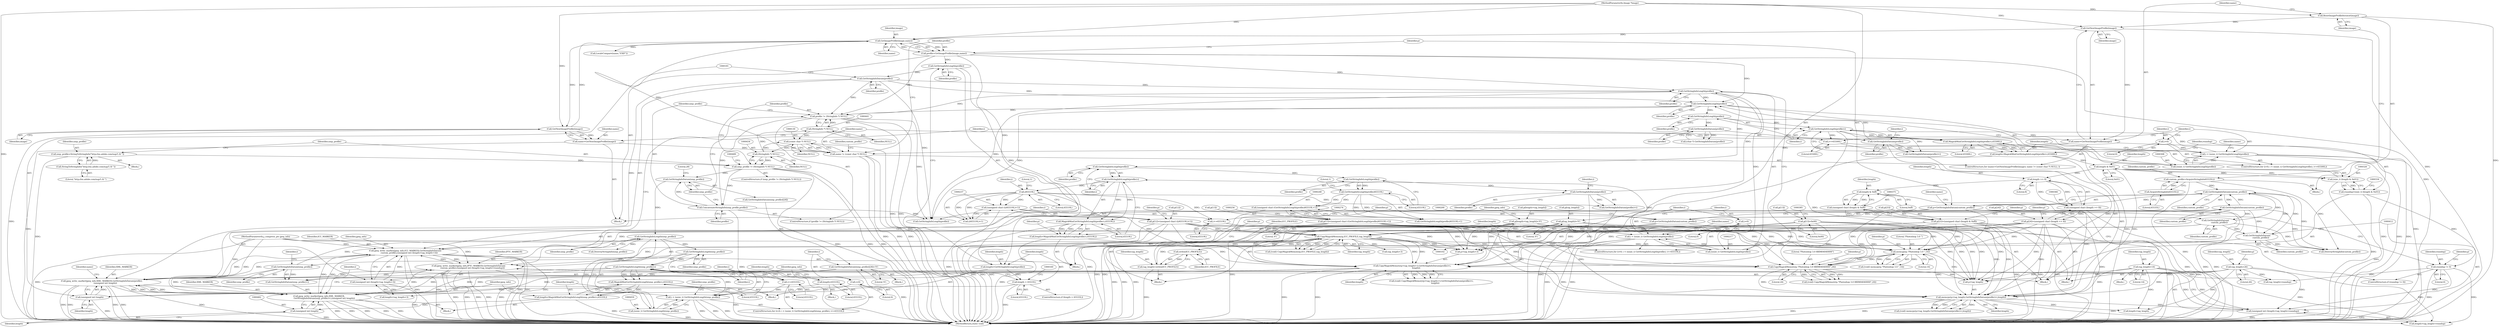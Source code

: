 digraph "0_ImageMagick_9e187b73a8a1290bb0e1a1c878f8be1917aa8742@API" {
"1000268" [label="(Call,jpeg_write_marker(jpeg_info,ICC_MARKER,GetStringInfoDatum(\n            custom_profile),(unsigned int) (length+tag_length+3)))"];
"1000406" [label="(Call,jpeg_write_marker(jpeg_info,IPTC_MARKER,GetStringInfoDatum(\n            custom_profile),(unsigned int) (length+tag_length+roundup)))"];
"1000268" [label="(Call,jpeg_write_marker(jpeg_info,ICC_MARKER,GetStringInfoDatum(\n            custom_profile),(unsigned int) (length+tag_length+3)))"];
"1000175" [label="(Call,jpeg_write_marker(jpeg_info,XML_MARKER,GetStringInfoDatum(profile),\n           (unsigned int) length))"];
"1000474" [label="(Call,jpeg_write_marker(jpeg_info,XML_MARKER,\n                GetStringInfoDatum(xmp_profile)+i,(unsigned int) length))"];
"1000103" [label="(MethodParameterIn,j_compress_ptr jpeg_info)"];
"1000478" [label="(Call,GetStringInfoDatum(xmp_profile))"];
"1000470" [label="(Call,GetStringInfoLength(xmp_profile))"];
"1000460" [label="(Call,GetStringInfoLength(xmp_profile))"];
"1000448" [label="(Call,GetStringInfoDatum(xmp_profile))"];
"1000431" [label="(Call,xmp_profile != (StringInfo *) NULL)"];
"1000426" [label="(Call,xmp_profile=StringToStringInfo(\"http://ns.adobe.com/xap/1.0/ \"))"];
"1000428" [label="(Call,StringToStringInfo(\"http://ns.adobe.com/xap/1.0/ \"))"];
"1000433" [label="(Call,(StringInfo *) NULL)"];
"1000129" [label="(Call,(const char *) NULL)"];
"1000440" [label="(Call,(StringInfo *) NULL)"];
"1000443" [label="(Call,ConcatenateStringInfo(xmp_profile,profile))"];
"1000438" [label="(Call,profile != (StringInfo *) NULL)"];
"1000309" [label="(Call,GetStringInfoLength(profile))"];
"1000218" [label="(Call,GetStringInfoLength(profile))"];
"1000178" [label="(Call,GetStringInfoDatum(profile))"];
"1000152" [label="(Call,GetStringInfoLength(profile))"];
"1000134" [label="(Call,profile=GetImageProfile(image,name))"];
"1000136" [label="(Call,GetImageProfile(image,name))"];
"1000125" [label="(Call,GetNextImageProfile(image))"];
"1000120" [label="(Call,ResetImageProfileIterator(image))"];
"1000104" [label="(MethodParameterIn,Image *image)"];
"1000501" [label="(Call,GetNextImageProfile(image))"];
"1000127" [label="(Call,name != (const char *) NULL)"];
"1000499" [label="(Call,name=GetNextImageProfile(image))"];
"1000123" [label="(Call,name=GetNextImageProfile(image))"];
"1000264" [label="(Call,GetStringInfoDatum(profile))"];
"1000251" [label="(Call,GetStringInfoLength(profile))"];
"1000228" [label="(Call,GetStringInfoLength(profile))"];
"1000391" [label="(Call,GetStringInfoDatum(profile))"];
"1000335" [label="(Call,GetStringInfoDatum(profile))"];
"1000319" [label="(Call,GetStringInfoLength(profile))"];
"1000446" [label="(Call,GetStringInfoDatum(xmp_profile)[28]='\0')"];
"1000469" [label="(Call,GetStringInfoLength(xmp_profile)-i)"];
"1000456" [label="(Call,i < (ssize_t) GetStringInfoLength(xmp_profile))"];
"1000462" [label="(Call,i+=65533L)"];
"1000453" [label="(Call,i=0)"];
"1000458" [label="(Call,(ssize_t) GetStringInfoLength(xmp_profile))"];
"1000481" [label="(Call,(unsigned int) length)"];
"1000466" [label="(Call,length=MagickMin(GetStringInfoLength(xmp_profile)-i,65533L))"];
"1000468" [label="(Call,MagickMin(GetStringInfoLength(xmp_profile)-i,65533L))"];
"1000180" [label="(Call,(unsigned int) length)"];
"1000172" [label="(Call,length=65533L)"];
"1000155" [label="(Call,length > 65533L)"];
"1000150" [label="(Call,length=GetStringInfoLength(profile))"];
"1000271" [label="(Call,GetStringInfoDatum(\n            custom_profile))"];
"1000197" [label="(Call,GetStringInfoDatum(custom_profile))"];
"1000141" [label="(Call,GetStringInfoDatum(custom_profile))"];
"1000116" [label="(Call,custom_profile=AcquireStringInfo(65535L))"];
"1000118" [label="(Call,AcquireStringInfo(65535L))"];
"1000409" [label="(Call,GetStringInfoDatum(\n            custom_profile))"];
"1000273" [label="(Call,(unsigned int) (length+tag_length+3))"];
"1000257" [label="(Call,CopyMagickMemory(p+tag_length+3,GetStringInfoDatum(profile)+i,\n            length))"];
"1000232" [label="(Call,p[12]=(unsigned char) ((i/65519L)+1))"];
"1000236" [label="(Call,(unsigned char) ((i/65519L)+1))"];
"1000239" [label="(Call,i/65519L)"];
"1000227" [label="(Call,GetStringInfoLength(profile)-i)"];
"1000214" [label="(Call,i < (ssize_t) GetStringInfoLength(profile))"];
"1000220" [label="(Call,i+=65519L)"];
"1000211" [label="(Call,i=0)"];
"1000216" [label="(Call,(ssize_t) GetStringInfoLength(profile))"];
"1000205" [label="(Call,p[tag_length]='\0')"];
"1000399" [label="(Call,p[length+tag_length]='\0')"];
"1000361" [label="(Call,p[24]=(unsigned char) (length >> 8))"];
"1000365" [label="(Call,(unsigned char) (length >> 8))"];
"1000367" [label="(Call,length >> 8)"];
"1000327" [label="(Call,length & 0x01)"];
"1000315" [label="(Call,length=MagickMin(GetStringInfoLength(profile)-i,65500L))"];
"1000317" [label="(Call,MagickMin(GetStringInfoLength(profile)-i,65500L))"];
"1000318" [label="(Call,GetStringInfoLength(profile)-i)"];
"1000305" [label="(Call,i < (ssize_t) GetStringInfoLength(profile))"];
"1000311" [label="(Call,i+=65500L)"];
"1000302" [label="(Call,i=0)"];
"1000307" [label="(Call,(ssize_t) GetStringInfoLength(profile))"];
"1000243" [label="(Call,p[13]=(unsigned char) (GetStringInfoLength(profile)/65519L+1))"];
"1000247" [label="(Call,(unsigned char) (GetStringInfoLength(profile)/65519L+1))"];
"1000250" [label="(Call,GetStringInfoLength(profile)/65519L)"];
"1000370" [label="(Call,p[25]=(unsigned char) (length & 0xff))"];
"1000374" [label="(Call,(unsigned char) (length & 0xff))"];
"1000376" [label="(Call,length & 0xff)"];
"1000201" [label="(Call,CopyMagickMemory(p,ICC_PROFILE,tag_length))"];
"1000379" [label="(Call,p[13]=0x00)"];
"1000195" [label="(Call,p=GetStringInfoDatum(custom_profile))"];
"1000193" [label="(Call,strlen(ICC_PROFILE))"];
"1000191" [label="(Call,tag_length=strlen(ICC_PROFILE))"];
"1000224" [label="(Call,length=MagickMin(GetStringInfoLength(profile)-i,65519L))"];
"1000226" [label="(Call,MagickMin(GetStringInfoLength(profile)-i,65519L))"];
"1000411" [label="(Call,(unsigned int) (length+tag_length+roundup))"];
"1000386" [label="(Call,memcpy(p+tag_length,GetStringInfoDatum(profile)+i,length))"];
"1000343" [label="(Call,memcpy(p,\"Photoshop 3.0 \",14))"];
"1000139" [label="(Call,p=GetStringInfoDatum(custom_profile))"];
"1000354" [label="(Call,CopyMagickMemory(p,\"Photoshop 3.0 8BIM\04\04\0\0\0\0\",24))"];
"1000347" [label="(Call,tag_length=14)"];
"1000358" [label="(Call,tag_length=26)"];
"1000396" [label="(Call,roundup != 0)"];
"1000323" [label="(Call,roundup=(size_t) (length & 0x01))"];
"1000325" [label="(Call,(size_t) (length & 0x01))"];
"1000251" [label="(Call,GetStringInfoLength(profile))"];
"1000363" [label="(Identifier,p)"];
"1000105" [label="(Block,)"];
"1000230" [label="(Identifier,i)"];
"1000374" [label="(Call,(unsigned char) (length & 0xff))"];
"1000391" [label="(Call,GetStringInfoDatum(profile))"];
"1000354" [label="(Call,CopyMagickMemory(p,\"Photoshop 3.0 8BIM\04\04\0\0\0\0\",24))"];
"1000386" [label="(Call,memcpy(p+tag_length,GetStringInfoDatum(profile)+i,length))"];
"1000131" [label="(Identifier,NULL)"];
"1000124" [label="(Identifier,name)"];
"1000439" [label="(Identifier,profile)"];
"1000502" [label="(Identifier,image)"];
"1000370" [label="(Call,p[25]=(unsigned char) (length & 0xff))"];
"1000470" [label="(Call,GetStringInfoLength(xmp_profile))"];
"1000371" [label="(Call,p[25])"];
"1000359" [label="(Identifier,tag_length)"];
"1000127" [label="(Call,name != (const char *) NULL)"];
"1000232" [label="(Call,p[12]=(unsigned char) ((i/65519L)+1))"];
"1000478" [label="(Call,GetStringInfoDatum(xmp_profile))"];
"1000222" [label="(Literal,65519L)"];
"1000141" [label="(Call,GetStringInfoDatum(custom_profile))"];
"1000267" [label="(Identifier,length)"];
"1000191" [label="(Call,tag_length=strlen(ICC_PROFILE))"];
"1000377" [label="(Identifier,length)"];
"1000206" [label="(Call,p[tag_length])"];
"1000186" [label="(Identifier,name)"];
"1000437" [label="(ControlStructure,if (profile != (StringInfo *) NULL))"];
"1000393" [label="(Identifier,i)"];
"1000303" [label="(Identifier,i)"];
"1000428" [label="(Call,StringToStringInfo(\"http://ns.adobe.com/xap/1.0/ \"))"];
"1000396" [label="(Call,roundup != 0)"];
"1000466" [label="(Call,length=MagickMin(GetStringInfoLength(xmp_profile)-i,65533L))"];
"1000258" [label="(Call,p+tag_length+3)"];
"1000125" [label="(Call,GetNextImageProfile(image))"];
"1000252" [label="(Identifier,profile)"];
"1000315" [label="(Call,length=MagickMin(GetStringInfoLength(profile)-i,65500L))"];
"1000199" [label="(Call,(void) CopyMagickMemory(p,ICC_PROFILE,tag_length))"];
"1000214" [label="(Call,i < (ssize_t) GetStringInfoLength(profile))"];
"1000202" [label="(Identifier,p)"];
"1000483" [label="(Identifier,length)"];
"1000176" [label="(Identifier,jpeg_info)"];
"1000486" [label="(Call,DestroyStringInfo(xmp_profile))"];
"1000500" [label="(Identifier,name)"];
"1000150" [label="(Call,length=GetStringInfoLength(profile))"];
"1000309" [label="(Call,GetStringInfoLength(profile))"];
"1000172" [label="(Call,length=65533L)"];
"1000151" [label="(Identifier,length)"];
"1000135" [label="(Identifier,profile)"];
"1000229" [label="(Identifier,profile)"];
"1000209" [label="(Literal,'\0')"];
"1000380" [label="(Call,p[13])"];
"1000451" [label="(Literal,'\0')"];
"1000464" [label="(Literal,65533L)"];
"1000122" [label="(ControlStructure,for (name=GetNextImageProfile(image); name != (const char *) NULL; ))"];
"1000357" [label="(Literal,24)"];
"1000384" [label="(Call,(void) memcpy(p+tag_length,GetStringInfoDatum(profile)+i,length))"];
"1000145" [label="(Call,LocaleCompare(name,\"EXIF\"))"];
"1000348" [label="(Identifier,tag_length)"];
"1000390" [label="(Call,GetStringInfoDatum(profile)+i)"];
"1000395" [label="(ControlStructure,if (roundup != 0))"];
"1000266" [label="(Identifier,i)"];
"1000399" [label="(Call,p[length+tag_length]='\0')"];
"1000241" [label="(Literal,65519L)"];
"1000215" [label="(Identifier,i)"];
"1000306" [label="(Identifier,i)"];
"1000349" [label="(Literal,14)"];
"1000196" [label="(Identifier,p)"];
"1000323" [label="(Call,roundup=(size_t) (length & 0x01))"];
"1000192" [label="(Identifier,tag_length)"];
"1000234" [label="(Identifier,p)"];
"1000312" [label="(Identifier,i)"];
"1000356" [label="(Literal,\"Photoshop 3.0 8BIM\04\04\0\0\0\0\")"];
"1000236" [label="(Call,(unsigned char) ((i/65519L)+1))"];
"1000103" [label="(MethodParameterIn,j_compress_ptr jpeg_info)"];
"1000177" [label="(Identifier,XML_MARKER)"];
"1000445" [label="(Identifier,profile)"];
"1000460" [label="(Call,GetStringInfoLength(xmp_profile))"];
"1000316" [label="(Identifier,length)"];
"1000421" [label="(Identifier,name)"];
"1000263" [label="(Call,GetStringInfoDatum(profile)+i)"];
"1000195" [label="(Call,p=GetStringInfoDatum(custom_profile))"];
"1000305" [label="(Call,i < (ssize_t) GetStringInfoLength(profile))"];
"1000137" [label="(Identifier,image)"];
"1000198" [label="(Identifier,custom_profile)"];
"1000194" [label="(Identifier,ICC_PROFILE)"];
"1000231" [label="(Literal,65519L)"];
"1000239" [label="(Call,i/65519L)"];
"1000362" [label="(Call,p[24])"];
"1000448" [label="(Call,GetStringInfoDatum(xmp_profile))"];
"1000473" [label="(Literal,65533L)"];
"1000270" [label="(Identifier,ICC_MARKER)"];
"1000155" [label="(Call,length > 65533L)"];
"1000285" [label="(Identifier,name)"];
"1000408" [label="(Identifier,IPTC_MARKER)"];
"1000126" [label="(Identifier,image)"];
"1000454" [label="(Identifier,i)"];
"1000335" [label="(Call,GetStringInfoDatum(profile))"];
"1000476" [label="(Identifier,XML_MARKER)"];
"1000197" [label="(Call,GetStringInfoDatum(custom_profile))"];
"1000324" [label="(Identifier,roundup)"];
"1000213" [label="(Literal,0)"];
"1000409" [label="(Call,GetStringInfoDatum(\n            custom_profile))"];
"1000457" [label="(Identifier,i)"];
"1000438" [label="(Call,profile != (StringInfo *) NULL)"];
"1000411" [label="(Call,(unsigned int) (length+tag_length+roundup))"];
"1000443" [label="(Call,ConcatenateStringInfo(xmp_profile,profile))"];
"1000392" [label="(Identifier,profile)"];
"1000465" [label="(Block,)"];
"1000469" [label="(Call,GetStringInfoLength(xmp_profile)-i)"];
"1000485" [label="(Identifier,xmp_profile)"];
"1000394" [label="(Identifier,length)"];
"1000344" [label="(Identifier,p)"];
"1000424" [label="(Block,)"];
"1000265" [label="(Identifier,profile)"];
"1000311" [label="(Call,i+=65500L)"];
"1000435" [label="(Identifier,NULL)"];
"1000255" [label="(Call,(void) CopyMagickMemory(p+tag_length+3,GetStringInfoDatum(profile)+i,\n            length))"];
"1000204" [label="(Identifier,tag_length)"];
"1000480" [label="(Identifier,i)"];
"1000372" [label="(Identifier,p)"];
"1000119" [label="(Literal,65535L)"];
"1000336" [label="(Identifier,profile)"];
"1000219" [label="(Identifier,profile)"];
"1000325" [label="(Call,(size_t) (length & 0x01))"];
"1000501" [label="(Call,GetNextImageProfile(image))"];
"1000275" [label="(Call,length+tag_length+3)"];
"1000329" [label="(Literal,0x01)"];
"1000260" [label="(Call,tag_length+3)"];
"1000436" [label="(Block,)"];
"1000397" [label="(Identifier,roundup)"];
"1000226" [label="(Call,MagickMin(GetStringInfoLength(profile)-i,65519L))"];
"1000154" [label="(ControlStructure,if (length > 65533L))"];
"1000307" [label="(Call,(ssize_t) GetStringInfoLength(profile))"];
"1000477" [label="(Call,GetStringInfoDatum(xmp_profile)+i)"];
"1000152" [label="(Call,GetStringInfoLength(profile))"];
"1000499" [label="(Call,name=GetNextImageProfile(image))"];
"1000455" [label="(Literal,0)"];
"1000269" [label="(Identifier,jpeg_info)"];
"1000367" [label="(Call,length >> 8)"];
"1000240" [label="(Identifier,i)"];
"1000212" [label="(Identifier,i)"];
"1000153" [label="(Identifier,profile)"];
"1000304" [label="(Literal,0)"];
"1000475" [label="(Identifier,jpeg_info)"];
"1000467" [label="(Identifier,length)"];
"1000369" [label="(Literal,8)"];
"1000433" [label="(Call,(StringInfo *) NULL)"];
"1000302" [label="(Call,i=0)"];
"1000121" [label="(Identifier,image)"];
"1000146" [label="(Identifier,name)"];
"1000505" [label="(Call,DestroyStringInfo(custom_profile))"];
"1000368" [label="(Identifier,length)"];
"1000352" [label="(Call,(void) CopyMagickMemory(p,\"Photoshop 3.0 8BIM\04\04\0\0\0\0\",24))"];
"1000410" [label="(Identifier,custom_profile)"];
"1000333" [label="(Call,(char *) GetStringInfoDatum(profile))"];
"1000128" [label="(Identifier,name)"];
"1000120" [label="(Call,ResetImageProfileIterator(image))"];
"1000116" [label="(Call,custom_profile=AcquireStringInfo(65535L))"];
"1000310" [label="(Identifier,profile)"];
"1000224" [label="(Call,length=MagickMin(GetStringInfoLength(profile)-i,65519L))"];
"1000340" [label="(Block,)"];
"1000479" [label="(Identifier,xmp_profile)"];
"1000347" [label="(Call,tag_length=14)"];
"1000249" [label="(Call,GetStringInfoLength(profile)/65519L+1)"];
"1000379" [label="(Call,p[13]=0x00)"];
"1000345" [label="(Literal,\"Photoshop 3.0 \")"];
"1000129" [label="(Call,(const char *) NULL)"];
"1000218" [label="(Call,GetStringInfoLength(profile))"];
"1000228" [label="(Call,GetStringInfoLength(profile))"];
"1000361" [label="(Call,p[24]=(unsigned char) (length >> 8))"];
"1000358" [label="(Call,tag_length=26)"];
"1000225" [label="(Identifier,length)"];
"1000244" [label="(Call,p[13])"];
"1000149" [label="(Block,)"];
"1000406" [label="(Call,jpeg_write_marker(jpeg_info,IPTC_MARKER,GetStringInfoDatum(\n            custom_profile),(unsigned int) (length+tag_length+roundup)))"];
"1000233" [label="(Call,p[12])"];
"1000351" [label="(Block,)"];
"1000142" [label="(Identifier,custom_profile)"];
"1000456" [label="(Call,i < (ssize_t) GetStringInfoLength(xmp_profile))"];
"1000474" [label="(Call,jpeg_write_marker(jpeg_info,XML_MARKER,\n                GetStringInfoDatum(xmp_profile)+i,(unsigned int) length))"];
"1000401" [label="(Identifier,p)"];
"1000447" [label="(Call,GetStringInfoDatum(xmp_profile)[28])"];
"1000378" [label="(Literal,0xff)"];
"1000497" [label="(Call,GetStringInfoLength(profile))"];
"1000319" [label="(Call,GetStringInfoLength(profile))"];
"1000431" [label="(Call,xmp_profile != (StringInfo *) NULL)"];
"1000446" [label="(Call,GetStringInfoDatum(xmp_profile)[28]='\0')"];
"1000134" [label="(Call,profile=GetImageProfile(image,name))"];
"1000463" [label="(Identifier,i)"];
"1000271" [label="(Call,GetStringInfoDatum(\n            custom_profile))"];
"1000158" [label="(Block,)"];
"1000504" [label="(Identifier,custom_profile)"];
"1000405" [label="(Literal,'\0')"];
"1000221" [label="(Identifier,i)"];
"1000462" [label="(Call,i+=65533L)"];
"1000398" [label="(Literal,0)"];
"1000327" [label="(Call,length & 0x01)"];
"1000472" [label="(Identifier,i)"];
"1000123" [label="(Call,name=GetNextImageProfile(image))"];
"1000193" [label="(Call,strlen(ICC_PROFILE))"];
"1000272" [label="(Identifier,custom_profile)"];
"1000268" [label="(Call,jpeg_write_marker(jpeg_info,ICC_MARKER,GetStringInfoDatum(\n            custom_profile),(unsigned int) (length+tag_length+3)))"];
"1000238" [label="(Call,(i/65519L)+1)"];
"1000220" [label="(Call,i+=65519L)"];
"1000245" [label="(Identifier,p)"];
"1000458" [label="(Call,(ssize_t) GetStringInfoLength(xmp_profile))"];
"1000341" [label="(Call,(void) memcpy(p,\"Photoshop 3.0 \",14))"];
"1000387" [label="(Call,p+tag_length)"];
"1000415" [label="(Call,tag_length+roundup)"];
"1000157" [label="(Literal,65533L)"];
"1000442" [label="(Identifier,NULL)"];
"1000481" [label="(Call,(unsigned int) length)"];
"1000175" [label="(Call,jpeg_write_marker(jpeg_info,XML_MARKER,GetStringInfoDatum(profile),\n           (unsigned int) length))"];
"1000132" [label="(Block,)"];
"1000139" [label="(Call,p=GetStringInfoDatum(custom_profile))"];
"1000381" [label="(Identifier,p)"];
"1000257" [label="(Call,CopyMagickMemory(p+tag_length+3,GetStringInfoDatum(profile)+i,\n            length))"];
"1000250" [label="(Call,GetStringInfoLength(profile)/65519L)"];
"1000136" [label="(Call,GetImageProfile(image,name))"];
"1000328" [label="(Identifier,length)"];
"1000210" [label="(ControlStructure,for (i=0; i < (ssize_t) GetStringInfoLength(profile); i+=65519L))"];
"1000242" [label="(Literal,1)"];
"1000201" [label="(Call,CopyMagickMemory(p,ICC_PROFILE,tag_length))"];
"1000402" [label="(Call,length+tag_length)"];
"1000273" [label="(Call,(unsigned int) (length+tag_length+3))"];
"1000179" [label="(Identifier,profile)"];
"1000301" [label="(ControlStructure,for (i=0; i < (ssize_t) GetStringInfoLength(profile); i+=65500L))"];
"1000471" [label="(Identifier,xmp_profile)"];
"1000178" [label="(Call,GetStringInfoDatum(profile))"];
"1000343" [label="(Call,memcpy(p,\"Photoshop 3.0 \",14))"];
"1000264" [label="(Call,GetStringInfoDatum(profile))"];
"1000320" [label="(Identifier,profile)"];
"1000118" [label="(Call,AcquireStringInfo(65535L))"];
"1000223" [label="(Block,)"];
"1000138" [label="(Identifier,name)"];
"1000450" [label="(Literal,28)"];
"1000453" [label="(Call,i=0)"];
"1000227" [label="(Call,GetStringInfoLength(profile)-i)"];
"1000413" [label="(Call,length+tag_length+roundup)"];
"1000507" [label="(MethodReturn,static void)"];
"1000318" [label="(Call,GetStringInfoLength(profile)-i)"];
"1000383" [label="(Literal,0x00)"];
"1000180" [label="(Call,(unsigned int) length)"];
"1000317" [label="(Call,MagickMin(GetStringInfoLength(profile)-i,65500L))"];
"1000216" [label="(Call,(ssize_t) GetStringInfoLength(profile))"];
"1000140" [label="(Identifier,p)"];
"1000468" [label="(Call,MagickMin(GetStringInfoLength(xmp_profile)-i,65533L))"];
"1000205" [label="(Call,p[tag_length]='\0')"];
"1000360" [label="(Literal,26)"];
"1000156" [label="(Identifier,length)"];
"1000461" [label="(Identifier,xmp_profile)"];
"1000376" [label="(Call,length & 0xff)"];
"1000444" [label="(Identifier,xmp_profile)"];
"1000253" [label="(Literal,65519L)"];
"1000452" [label="(ControlStructure,for (i=0; i < (ssize_t) GetStringInfoLength(xmp_profile); i+=65533L))"];
"1000117" [label="(Identifier,custom_profile)"];
"1000243" [label="(Call,p[13]=(unsigned char) (GetStringInfoLength(profile)/65519L+1))"];
"1000203" [label="(Identifier,ICC_PROFILE)"];
"1000427" [label="(Identifier,xmp_profile)"];
"1000400" [label="(Call,p[length+tag_length])"];
"1000321" [label="(Identifier,i)"];
"1000174" [label="(Literal,65533L)"];
"1000254" [label="(Literal,1)"];
"1000211" [label="(Call,i=0)"];
"1000365" [label="(Call,(unsigned char) (length >> 8))"];
"1000247" [label="(Call,(unsigned char) (GetStringInfoLength(profile)/65519L+1))"];
"1000440" [label="(Call,(StringInfo *) NULL)"];
"1000314" [label="(Block,)"];
"1000173" [label="(Identifier,length)"];
"1000426" [label="(Call,xmp_profile=StringToStringInfo(\"http://ns.adobe.com/xap/1.0/ \"))"];
"1000104" [label="(MethodParameterIn,Image *image)"];
"1000346" [label="(Literal,14)"];
"1000322" [label="(Literal,65500L)"];
"1000313" [label="(Literal,65500L)"];
"1000355" [label="(Identifier,p)"];
"1000430" [label="(ControlStructure,if (xmp_profile != (StringInfo *) NULL))"];
"1000189" [label="(Block,)"];
"1000449" [label="(Identifier,xmp_profile)"];
"1000432" [label="(Identifier,xmp_profile)"];
"1000429" [label="(Literal,\"http://ns.adobe.com/xap/1.0/ \")"];
"1000407" [label="(Identifier,jpeg_info)"];
"1000182" [label="(Identifier,length)"];
"1000268" -> "1000223"  [label="AST: "];
"1000268" -> "1000273"  [label="CFG: "];
"1000269" -> "1000268"  [label="AST: "];
"1000270" -> "1000268"  [label="AST: "];
"1000271" -> "1000268"  [label="AST: "];
"1000273" -> "1000268"  [label="AST: "];
"1000221" -> "1000268"  [label="CFG: "];
"1000268" -> "1000507"  [label="DDG: "];
"1000268" -> "1000507"  [label="DDG: "];
"1000268" -> "1000507"  [label="DDG: "];
"1000268" -> "1000507"  [label="DDG: "];
"1000268" -> "1000507"  [label="DDG: "];
"1000268" -> "1000175"  [label="DDG: "];
"1000406" -> "1000268"  [label="DDG: "];
"1000175" -> "1000268"  [label="DDG: "];
"1000474" -> "1000268"  [label="DDG: "];
"1000103" -> "1000268"  [label="DDG: "];
"1000271" -> "1000268"  [label="DDG: "];
"1000273" -> "1000268"  [label="DDG: "];
"1000268" -> "1000406"  [label="DDG: "];
"1000268" -> "1000474"  [label="DDG: "];
"1000406" -> "1000314"  [label="AST: "];
"1000406" -> "1000411"  [label="CFG: "];
"1000407" -> "1000406"  [label="AST: "];
"1000408" -> "1000406"  [label="AST: "];
"1000409" -> "1000406"  [label="AST: "];
"1000411" -> "1000406"  [label="AST: "];
"1000312" -> "1000406"  [label="CFG: "];
"1000406" -> "1000507"  [label="DDG: "];
"1000406" -> "1000507"  [label="DDG: "];
"1000406" -> "1000507"  [label="DDG: "];
"1000406" -> "1000507"  [label="DDG: "];
"1000406" -> "1000507"  [label="DDG: "];
"1000406" -> "1000175"  [label="DDG: "];
"1000175" -> "1000406"  [label="DDG: "];
"1000474" -> "1000406"  [label="DDG: "];
"1000103" -> "1000406"  [label="DDG: "];
"1000409" -> "1000406"  [label="DDG: "];
"1000411" -> "1000406"  [label="DDG: "];
"1000406" -> "1000474"  [label="DDG: "];
"1000175" -> "1000149"  [label="AST: "];
"1000175" -> "1000180"  [label="CFG: "];
"1000176" -> "1000175"  [label="AST: "];
"1000177" -> "1000175"  [label="AST: "];
"1000178" -> "1000175"  [label="AST: "];
"1000180" -> "1000175"  [label="AST: "];
"1000186" -> "1000175"  [label="CFG: "];
"1000175" -> "1000507"  [label="DDG: "];
"1000175" -> "1000507"  [label="DDG: "];
"1000175" -> "1000507"  [label="DDG: "];
"1000175" -> "1000507"  [label="DDG: "];
"1000175" -> "1000507"  [label="DDG: "];
"1000474" -> "1000175"  [label="DDG: "];
"1000474" -> "1000175"  [label="DDG: "];
"1000103" -> "1000175"  [label="DDG: "];
"1000178" -> "1000175"  [label="DDG: "];
"1000180" -> "1000175"  [label="DDG: "];
"1000175" -> "1000474"  [label="DDG: "];
"1000175" -> "1000474"  [label="DDG: "];
"1000474" -> "1000465"  [label="AST: "];
"1000474" -> "1000481"  [label="CFG: "];
"1000475" -> "1000474"  [label="AST: "];
"1000476" -> "1000474"  [label="AST: "];
"1000477" -> "1000474"  [label="AST: "];
"1000481" -> "1000474"  [label="AST: "];
"1000463" -> "1000474"  [label="CFG: "];
"1000474" -> "1000507"  [label="DDG: "];
"1000474" -> "1000507"  [label="DDG: "];
"1000474" -> "1000507"  [label="DDG: "];
"1000474" -> "1000507"  [label="DDG: "];
"1000474" -> "1000507"  [label="DDG: "];
"1000103" -> "1000474"  [label="DDG: "];
"1000478" -> "1000474"  [label="DDG: "];
"1000446" -> "1000474"  [label="DDG: "];
"1000469" -> "1000474"  [label="DDG: "];
"1000481" -> "1000474"  [label="DDG: "];
"1000103" -> "1000102"  [label="AST: "];
"1000103" -> "1000507"  [label="DDG: "];
"1000478" -> "1000477"  [label="AST: "];
"1000478" -> "1000479"  [label="CFG: "];
"1000479" -> "1000478"  [label="AST: "];
"1000480" -> "1000478"  [label="CFG: "];
"1000478" -> "1000460"  [label="DDG: "];
"1000478" -> "1000477"  [label="DDG: "];
"1000470" -> "1000478"  [label="DDG: "];
"1000470" -> "1000469"  [label="AST: "];
"1000470" -> "1000471"  [label="CFG: "];
"1000471" -> "1000470"  [label="AST: "];
"1000472" -> "1000470"  [label="CFG: "];
"1000470" -> "1000469"  [label="DDG: "];
"1000460" -> "1000470"  [label="DDG: "];
"1000460" -> "1000458"  [label="AST: "];
"1000460" -> "1000461"  [label="CFG: "];
"1000461" -> "1000460"  [label="AST: "];
"1000458" -> "1000460"  [label="CFG: "];
"1000460" -> "1000458"  [label="DDG: "];
"1000448" -> "1000460"  [label="DDG: "];
"1000460" -> "1000486"  [label="DDG: "];
"1000448" -> "1000447"  [label="AST: "];
"1000448" -> "1000449"  [label="CFG: "];
"1000449" -> "1000448"  [label="AST: "];
"1000450" -> "1000448"  [label="CFG: "];
"1000431" -> "1000448"  [label="DDG: "];
"1000443" -> "1000448"  [label="DDG: "];
"1000431" -> "1000430"  [label="AST: "];
"1000431" -> "1000433"  [label="CFG: "];
"1000432" -> "1000431"  [label="AST: "];
"1000433" -> "1000431"  [label="AST: "];
"1000439" -> "1000431"  [label="CFG: "];
"1000489" -> "1000431"  [label="CFG: "];
"1000431" -> "1000507"  [label="DDG: "];
"1000431" -> "1000507"  [label="DDG: "];
"1000431" -> "1000507"  [label="DDG: "];
"1000426" -> "1000431"  [label="DDG: "];
"1000433" -> "1000431"  [label="DDG: "];
"1000431" -> "1000443"  [label="DDG: "];
"1000426" -> "1000424"  [label="AST: "];
"1000426" -> "1000428"  [label="CFG: "];
"1000427" -> "1000426"  [label="AST: "];
"1000428" -> "1000426"  [label="AST: "];
"1000432" -> "1000426"  [label="CFG: "];
"1000426" -> "1000507"  [label="DDG: "];
"1000428" -> "1000426"  [label="DDG: "];
"1000428" -> "1000429"  [label="CFG: "];
"1000429" -> "1000428"  [label="AST: "];
"1000433" -> "1000435"  [label="CFG: "];
"1000434" -> "1000433"  [label="AST: "];
"1000435" -> "1000433"  [label="AST: "];
"1000433" -> "1000129"  [label="DDG: "];
"1000129" -> "1000433"  [label="DDG: "];
"1000433" -> "1000440"  [label="DDG: "];
"1000129" -> "1000127"  [label="AST: "];
"1000129" -> "1000131"  [label="CFG: "];
"1000130" -> "1000129"  [label="AST: "];
"1000131" -> "1000129"  [label="AST: "];
"1000127" -> "1000129"  [label="CFG: "];
"1000129" -> "1000507"  [label="DDG: "];
"1000129" -> "1000127"  [label="DDG: "];
"1000440" -> "1000129"  [label="DDG: "];
"1000440" -> "1000438"  [label="AST: "];
"1000440" -> "1000442"  [label="CFG: "];
"1000441" -> "1000440"  [label="AST: "];
"1000442" -> "1000440"  [label="AST: "];
"1000438" -> "1000440"  [label="CFG: "];
"1000440" -> "1000438"  [label="DDG: "];
"1000443" -> "1000437"  [label="AST: "];
"1000443" -> "1000445"  [label="CFG: "];
"1000444" -> "1000443"  [label="AST: "];
"1000445" -> "1000443"  [label="AST: "];
"1000449" -> "1000443"  [label="CFG: "];
"1000443" -> "1000507"  [label="DDG: "];
"1000438" -> "1000443"  [label="DDG: "];
"1000443" -> "1000497"  [label="DDG: "];
"1000438" -> "1000437"  [label="AST: "];
"1000439" -> "1000438"  [label="AST: "];
"1000444" -> "1000438"  [label="CFG: "];
"1000449" -> "1000438"  [label="CFG: "];
"1000438" -> "1000507"  [label="DDG: "];
"1000438" -> "1000507"  [label="DDG: "];
"1000309" -> "1000438"  [label="DDG: "];
"1000178" -> "1000438"  [label="DDG: "];
"1000218" -> "1000438"  [label="DDG: "];
"1000134" -> "1000438"  [label="DDG: "];
"1000438" -> "1000497"  [label="DDG: "];
"1000309" -> "1000307"  [label="AST: "];
"1000309" -> "1000310"  [label="CFG: "];
"1000310" -> "1000309"  [label="AST: "];
"1000307" -> "1000309"  [label="CFG: "];
"1000309" -> "1000307"  [label="DDG: "];
"1000218" -> "1000309"  [label="DDG: "];
"1000134" -> "1000309"  [label="DDG: "];
"1000178" -> "1000309"  [label="DDG: "];
"1000391" -> "1000309"  [label="DDG: "];
"1000309" -> "1000319"  [label="DDG: "];
"1000309" -> "1000497"  [label="DDG: "];
"1000218" -> "1000216"  [label="AST: "];
"1000218" -> "1000219"  [label="CFG: "];
"1000219" -> "1000218"  [label="AST: "];
"1000216" -> "1000218"  [label="CFG: "];
"1000218" -> "1000216"  [label="DDG: "];
"1000178" -> "1000218"  [label="DDG: "];
"1000264" -> "1000218"  [label="DDG: "];
"1000134" -> "1000218"  [label="DDG: "];
"1000218" -> "1000228"  [label="DDG: "];
"1000218" -> "1000497"  [label="DDG: "];
"1000178" -> "1000179"  [label="CFG: "];
"1000179" -> "1000178"  [label="AST: "];
"1000181" -> "1000178"  [label="CFG: "];
"1000152" -> "1000178"  [label="DDG: "];
"1000178" -> "1000497"  [label="DDG: "];
"1000152" -> "1000150"  [label="AST: "];
"1000152" -> "1000153"  [label="CFG: "];
"1000153" -> "1000152"  [label="AST: "];
"1000150" -> "1000152"  [label="CFG: "];
"1000152" -> "1000150"  [label="DDG: "];
"1000134" -> "1000152"  [label="DDG: "];
"1000134" -> "1000132"  [label="AST: "];
"1000134" -> "1000136"  [label="CFG: "];
"1000135" -> "1000134"  [label="AST: "];
"1000136" -> "1000134"  [label="AST: "];
"1000140" -> "1000134"  [label="CFG: "];
"1000134" -> "1000507"  [label="DDG: "];
"1000136" -> "1000134"  [label="DDG: "];
"1000136" -> "1000134"  [label="DDG: "];
"1000134" -> "1000497"  [label="DDG: "];
"1000136" -> "1000138"  [label="CFG: "];
"1000137" -> "1000136"  [label="AST: "];
"1000138" -> "1000136"  [label="AST: "];
"1000125" -> "1000136"  [label="DDG: "];
"1000501" -> "1000136"  [label="DDG: "];
"1000104" -> "1000136"  [label="DDG: "];
"1000127" -> "1000136"  [label="DDG: "];
"1000136" -> "1000145"  [label="DDG: "];
"1000136" -> "1000501"  [label="DDG: "];
"1000125" -> "1000123"  [label="AST: "];
"1000125" -> "1000126"  [label="CFG: "];
"1000126" -> "1000125"  [label="AST: "];
"1000123" -> "1000125"  [label="CFG: "];
"1000125" -> "1000507"  [label="DDG: "];
"1000125" -> "1000123"  [label="DDG: "];
"1000120" -> "1000125"  [label="DDG: "];
"1000104" -> "1000125"  [label="DDG: "];
"1000120" -> "1000105"  [label="AST: "];
"1000120" -> "1000121"  [label="CFG: "];
"1000121" -> "1000120"  [label="AST: "];
"1000124" -> "1000120"  [label="CFG: "];
"1000120" -> "1000507"  [label="DDG: "];
"1000104" -> "1000120"  [label="DDG: "];
"1000104" -> "1000102"  [label="AST: "];
"1000104" -> "1000507"  [label="DDG: "];
"1000104" -> "1000501"  [label="DDG: "];
"1000501" -> "1000499"  [label="AST: "];
"1000501" -> "1000502"  [label="CFG: "];
"1000502" -> "1000501"  [label="AST: "];
"1000499" -> "1000501"  [label="CFG: "];
"1000501" -> "1000507"  [label="DDG: "];
"1000501" -> "1000499"  [label="DDG: "];
"1000127" -> "1000122"  [label="AST: "];
"1000128" -> "1000127"  [label="AST: "];
"1000135" -> "1000127"  [label="CFG: "];
"1000504" -> "1000127"  [label="CFG: "];
"1000127" -> "1000507"  [label="DDG: "];
"1000127" -> "1000507"  [label="DDG: "];
"1000127" -> "1000507"  [label="DDG: "];
"1000499" -> "1000127"  [label="DDG: "];
"1000123" -> "1000127"  [label="DDG: "];
"1000499" -> "1000132"  [label="AST: "];
"1000500" -> "1000499"  [label="AST: "];
"1000128" -> "1000499"  [label="CFG: "];
"1000499" -> "1000507"  [label="DDG: "];
"1000123" -> "1000122"  [label="AST: "];
"1000124" -> "1000123"  [label="AST: "];
"1000128" -> "1000123"  [label="CFG: "];
"1000123" -> "1000507"  [label="DDG: "];
"1000264" -> "1000263"  [label="AST: "];
"1000264" -> "1000265"  [label="CFG: "];
"1000265" -> "1000264"  [label="AST: "];
"1000266" -> "1000264"  [label="CFG: "];
"1000264" -> "1000257"  [label="DDG: "];
"1000264" -> "1000263"  [label="DDG: "];
"1000251" -> "1000264"  [label="DDG: "];
"1000251" -> "1000250"  [label="AST: "];
"1000251" -> "1000252"  [label="CFG: "];
"1000252" -> "1000251"  [label="AST: "];
"1000253" -> "1000251"  [label="CFG: "];
"1000251" -> "1000250"  [label="DDG: "];
"1000228" -> "1000251"  [label="DDG: "];
"1000228" -> "1000227"  [label="AST: "];
"1000228" -> "1000229"  [label="CFG: "];
"1000229" -> "1000228"  [label="AST: "];
"1000230" -> "1000228"  [label="CFG: "];
"1000228" -> "1000227"  [label="DDG: "];
"1000391" -> "1000390"  [label="AST: "];
"1000391" -> "1000392"  [label="CFG: "];
"1000392" -> "1000391"  [label="AST: "];
"1000393" -> "1000391"  [label="CFG: "];
"1000391" -> "1000386"  [label="DDG: "];
"1000391" -> "1000390"  [label="DDG: "];
"1000335" -> "1000391"  [label="DDG: "];
"1000335" -> "1000333"  [label="AST: "];
"1000335" -> "1000336"  [label="CFG: "];
"1000336" -> "1000335"  [label="AST: "];
"1000333" -> "1000335"  [label="CFG: "];
"1000335" -> "1000333"  [label="DDG: "];
"1000319" -> "1000335"  [label="DDG: "];
"1000319" -> "1000318"  [label="AST: "];
"1000319" -> "1000320"  [label="CFG: "];
"1000320" -> "1000319"  [label="AST: "];
"1000321" -> "1000319"  [label="CFG: "];
"1000319" -> "1000318"  [label="DDG: "];
"1000446" -> "1000436"  [label="AST: "];
"1000446" -> "1000451"  [label="CFG: "];
"1000447" -> "1000446"  [label="AST: "];
"1000451" -> "1000446"  [label="AST: "];
"1000454" -> "1000446"  [label="CFG: "];
"1000446" -> "1000507"  [label="DDG: "];
"1000446" -> "1000477"  [label="DDG: "];
"1000469" -> "1000468"  [label="AST: "];
"1000469" -> "1000472"  [label="CFG: "];
"1000472" -> "1000469"  [label="AST: "];
"1000473" -> "1000469"  [label="CFG: "];
"1000469" -> "1000462"  [label="DDG: "];
"1000469" -> "1000468"  [label="DDG: "];
"1000469" -> "1000468"  [label="DDG: "];
"1000456" -> "1000469"  [label="DDG: "];
"1000469" -> "1000477"  [label="DDG: "];
"1000456" -> "1000452"  [label="AST: "];
"1000456" -> "1000458"  [label="CFG: "];
"1000457" -> "1000456"  [label="AST: "];
"1000458" -> "1000456"  [label="AST: "];
"1000467" -> "1000456"  [label="CFG: "];
"1000485" -> "1000456"  [label="CFG: "];
"1000456" -> "1000507"  [label="DDG: "];
"1000456" -> "1000507"  [label="DDG: "];
"1000456" -> "1000507"  [label="DDG: "];
"1000462" -> "1000456"  [label="DDG: "];
"1000453" -> "1000456"  [label="DDG: "];
"1000458" -> "1000456"  [label="DDG: "];
"1000462" -> "1000452"  [label="AST: "];
"1000462" -> "1000464"  [label="CFG: "];
"1000463" -> "1000462"  [label="AST: "];
"1000464" -> "1000462"  [label="AST: "];
"1000457" -> "1000462"  [label="CFG: "];
"1000453" -> "1000452"  [label="AST: "];
"1000453" -> "1000455"  [label="CFG: "];
"1000454" -> "1000453"  [label="AST: "];
"1000455" -> "1000453"  [label="AST: "];
"1000457" -> "1000453"  [label="CFG: "];
"1000459" -> "1000458"  [label="AST: "];
"1000458" -> "1000507"  [label="DDG: "];
"1000481" -> "1000483"  [label="CFG: "];
"1000482" -> "1000481"  [label="AST: "];
"1000483" -> "1000481"  [label="AST: "];
"1000481" -> "1000507"  [label="DDG: "];
"1000466" -> "1000481"  [label="DDG: "];
"1000466" -> "1000465"  [label="AST: "];
"1000466" -> "1000468"  [label="CFG: "];
"1000467" -> "1000466"  [label="AST: "];
"1000468" -> "1000466"  [label="AST: "];
"1000475" -> "1000466"  [label="CFG: "];
"1000466" -> "1000507"  [label="DDG: "];
"1000468" -> "1000466"  [label="DDG: "];
"1000468" -> "1000466"  [label="DDG: "];
"1000468" -> "1000473"  [label="CFG: "];
"1000473" -> "1000468"  [label="AST: "];
"1000468" -> "1000507"  [label="DDG: "];
"1000180" -> "1000182"  [label="CFG: "];
"1000181" -> "1000180"  [label="AST: "];
"1000182" -> "1000180"  [label="AST: "];
"1000180" -> "1000507"  [label="DDG: "];
"1000172" -> "1000180"  [label="DDG: "];
"1000155" -> "1000180"  [label="DDG: "];
"1000172" -> "1000158"  [label="AST: "];
"1000172" -> "1000174"  [label="CFG: "];
"1000173" -> "1000172"  [label="AST: "];
"1000174" -> "1000172"  [label="AST: "];
"1000176" -> "1000172"  [label="CFG: "];
"1000155" -> "1000154"  [label="AST: "];
"1000155" -> "1000157"  [label="CFG: "];
"1000156" -> "1000155"  [label="AST: "];
"1000157" -> "1000155"  [label="AST: "];
"1000160" -> "1000155"  [label="CFG: "];
"1000176" -> "1000155"  [label="CFG: "];
"1000155" -> "1000507"  [label="DDG: "];
"1000150" -> "1000155"  [label="DDG: "];
"1000150" -> "1000149"  [label="AST: "];
"1000151" -> "1000150"  [label="AST: "];
"1000156" -> "1000150"  [label="CFG: "];
"1000271" -> "1000272"  [label="CFG: "];
"1000272" -> "1000271"  [label="AST: "];
"1000274" -> "1000271"  [label="CFG: "];
"1000271" -> "1000141"  [label="DDG: "];
"1000197" -> "1000271"  [label="DDG: "];
"1000271" -> "1000409"  [label="DDG: "];
"1000271" -> "1000505"  [label="DDG: "];
"1000197" -> "1000195"  [label="AST: "];
"1000197" -> "1000198"  [label="CFG: "];
"1000198" -> "1000197"  [label="AST: "];
"1000195" -> "1000197"  [label="CFG: "];
"1000197" -> "1000141"  [label="DDG: "];
"1000197" -> "1000195"  [label="DDG: "];
"1000141" -> "1000197"  [label="DDG: "];
"1000197" -> "1000409"  [label="DDG: "];
"1000197" -> "1000505"  [label="DDG: "];
"1000141" -> "1000139"  [label="AST: "];
"1000141" -> "1000142"  [label="CFG: "];
"1000142" -> "1000141"  [label="AST: "];
"1000139" -> "1000141"  [label="CFG: "];
"1000141" -> "1000139"  [label="DDG: "];
"1000116" -> "1000141"  [label="DDG: "];
"1000409" -> "1000141"  [label="DDG: "];
"1000141" -> "1000409"  [label="DDG: "];
"1000141" -> "1000505"  [label="DDG: "];
"1000116" -> "1000105"  [label="AST: "];
"1000116" -> "1000118"  [label="CFG: "];
"1000117" -> "1000116"  [label="AST: "];
"1000118" -> "1000116"  [label="AST: "];
"1000121" -> "1000116"  [label="CFG: "];
"1000116" -> "1000507"  [label="DDG: "];
"1000118" -> "1000116"  [label="DDG: "];
"1000116" -> "1000505"  [label="DDG: "];
"1000118" -> "1000119"  [label="CFG: "];
"1000119" -> "1000118"  [label="AST: "];
"1000409" -> "1000410"  [label="CFG: "];
"1000410" -> "1000409"  [label="AST: "];
"1000412" -> "1000409"  [label="CFG: "];
"1000409" -> "1000505"  [label="DDG: "];
"1000273" -> "1000275"  [label="CFG: "];
"1000274" -> "1000273"  [label="AST: "];
"1000275" -> "1000273"  [label="AST: "];
"1000273" -> "1000507"  [label="DDG: "];
"1000257" -> "1000273"  [label="DDG: "];
"1000257" -> "1000255"  [label="AST: "];
"1000257" -> "1000267"  [label="CFG: "];
"1000258" -> "1000257"  [label="AST: "];
"1000263" -> "1000257"  [label="AST: "];
"1000267" -> "1000257"  [label="AST: "];
"1000255" -> "1000257"  [label="CFG: "];
"1000257" -> "1000507"  [label="DDG: "];
"1000257" -> "1000507"  [label="DDG: "];
"1000257" -> "1000255"  [label="DDG: "];
"1000257" -> "1000255"  [label="DDG: "];
"1000257" -> "1000255"  [label="DDG: "];
"1000232" -> "1000257"  [label="DDG: "];
"1000205" -> "1000257"  [label="DDG: "];
"1000399" -> "1000257"  [label="DDG: "];
"1000361" -> "1000257"  [label="DDG: "];
"1000243" -> "1000257"  [label="DDG: "];
"1000370" -> "1000257"  [label="DDG: "];
"1000201" -> "1000257"  [label="DDG: "];
"1000201" -> "1000257"  [label="DDG: "];
"1000239" -> "1000257"  [label="DDG: "];
"1000224" -> "1000257"  [label="DDG: "];
"1000257" -> "1000275"  [label="DDG: "];
"1000232" -> "1000223"  [label="AST: "];
"1000232" -> "1000236"  [label="CFG: "];
"1000233" -> "1000232"  [label="AST: "];
"1000236" -> "1000232"  [label="AST: "];
"1000245" -> "1000232"  [label="CFG: "];
"1000232" -> "1000507"  [label="DDG: "];
"1000232" -> "1000507"  [label="DDG: "];
"1000232" -> "1000201"  [label="DDG: "];
"1000236" -> "1000232"  [label="DDG: "];
"1000232" -> "1000258"  [label="DDG: "];
"1000232" -> "1000343"  [label="DDG: "];
"1000232" -> "1000354"  [label="DDG: "];
"1000232" -> "1000386"  [label="DDG: "];
"1000232" -> "1000387"  [label="DDG: "];
"1000236" -> "1000238"  [label="CFG: "];
"1000237" -> "1000236"  [label="AST: "];
"1000238" -> "1000236"  [label="AST: "];
"1000236" -> "1000507"  [label="DDG: "];
"1000239" -> "1000236"  [label="DDG: "];
"1000239" -> "1000236"  [label="DDG: "];
"1000239" -> "1000238"  [label="AST: "];
"1000239" -> "1000241"  [label="CFG: "];
"1000240" -> "1000239"  [label="AST: "];
"1000241" -> "1000239"  [label="AST: "];
"1000242" -> "1000239"  [label="CFG: "];
"1000239" -> "1000220"  [label="DDG: "];
"1000239" -> "1000238"  [label="DDG: "];
"1000239" -> "1000238"  [label="DDG: "];
"1000227" -> "1000239"  [label="DDG: "];
"1000239" -> "1000263"  [label="DDG: "];
"1000227" -> "1000226"  [label="AST: "];
"1000227" -> "1000230"  [label="CFG: "];
"1000230" -> "1000227"  [label="AST: "];
"1000231" -> "1000227"  [label="CFG: "];
"1000227" -> "1000226"  [label="DDG: "];
"1000227" -> "1000226"  [label="DDG: "];
"1000214" -> "1000227"  [label="DDG: "];
"1000214" -> "1000210"  [label="AST: "];
"1000214" -> "1000216"  [label="CFG: "];
"1000215" -> "1000214"  [label="AST: "];
"1000216" -> "1000214"  [label="AST: "];
"1000225" -> "1000214"  [label="CFG: "];
"1000285" -> "1000214"  [label="CFG: "];
"1000214" -> "1000507"  [label="DDG: "];
"1000214" -> "1000507"  [label="DDG: "];
"1000214" -> "1000507"  [label="DDG: "];
"1000220" -> "1000214"  [label="DDG: "];
"1000211" -> "1000214"  [label="DDG: "];
"1000216" -> "1000214"  [label="DDG: "];
"1000220" -> "1000210"  [label="AST: "];
"1000220" -> "1000222"  [label="CFG: "];
"1000221" -> "1000220"  [label="AST: "];
"1000222" -> "1000220"  [label="AST: "];
"1000215" -> "1000220"  [label="CFG: "];
"1000211" -> "1000210"  [label="AST: "];
"1000211" -> "1000213"  [label="CFG: "];
"1000212" -> "1000211"  [label="AST: "];
"1000213" -> "1000211"  [label="AST: "];
"1000215" -> "1000211"  [label="CFG: "];
"1000217" -> "1000216"  [label="AST: "];
"1000205" -> "1000189"  [label="AST: "];
"1000205" -> "1000209"  [label="CFG: "];
"1000206" -> "1000205"  [label="AST: "];
"1000209" -> "1000205"  [label="AST: "];
"1000212" -> "1000205"  [label="CFG: "];
"1000205" -> "1000507"  [label="DDG: "];
"1000205" -> "1000201"  [label="DDG: "];
"1000205" -> "1000258"  [label="DDG: "];
"1000205" -> "1000343"  [label="DDG: "];
"1000205" -> "1000354"  [label="DDG: "];
"1000205" -> "1000386"  [label="DDG: "];
"1000205" -> "1000387"  [label="DDG: "];
"1000399" -> "1000395"  [label="AST: "];
"1000399" -> "1000405"  [label="CFG: "];
"1000400" -> "1000399"  [label="AST: "];
"1000405" -> "1000399"  [label="AST: "];
"1000407" -> "1000399"  [label="CFG: "];
"1000399" -> "1000507"  [label="DDG: "];
"1000399" -> "1000201"  [label="DDG: "];
"1000399" -> "1000258"  [label="DDG: "];
"1000399" -> "1000343"  [label="DDG: "];
"1000399" -> "1000354"  [label="DDG: "];
"1000399" -> "1000386"  [label="DDG: "];
"1000399" -> "1000387"  [label="DDG: "];
"1000361" -> "1000351"  [label="AST: "];
"1000361" -> "1000365"  [label="CFG: "];
"1000362" -> "1000361"  [label="AST: "];
"1000365" -> "1000361"  [label="AST: "];
"1000372" -> "1000361"  [label="CFG: "];
"1000361" -> "1000507"  [label="DDG: "];
"1000361" -> "1000507"  [label="DDG: "];
"1000361" -> "1000201"  [label="DDG: "];
"1000361" -> "1000258"  [label="DDG: "];
"1000361" -> "1000343"  [label="DDG: "];
"1000361" -> "1000354"  [label="DDG: "];
"1000365" -> "1000361"  [label="DDG: "];
"1000361" -> "1000386"  [label="DDG: "];
"1000361" -> "1000387"  [label="DDG: "];
"1000365" -> "1000367"  [label="CFG: "];
"1000366" -> "1000365"  [label="AST: "];
"1000367" -> "1000365"  [label="AST: "];
"1000365" -> "1000507"  [label="DDG: "];
"1000367" -> "1000365"  [label="DDG: "];
"1000367" -> "1000365"  [label="DDG: "];
"1000367" -> "1000369"  [label="CFG: "];
"1000368" -> "1000367"  [label="AST: "];
"1000369" -> "1000367"  [label="AST: "];
"1000327" -> "1000367"  [label="DDG: "];
"1000367" -> "1000376"  [label="DDG: "];
"1000327" -> "1000325"  [label="AST: "];
"1000327" -> "1000329"  [label="CFG: "];
"1000328" -> "1000327"  [label="AST: "];
"1000329" -> "1000327"  [label="AST: "];
"1000325" -> "1000327"  [label="CFG: "];
"1000327" -> "1000325"  [label="DDG: "];
"1000327" -> "1000325"  [label="DDG: "];
"1000315" -> "1000327"  [label="DDG: "];
"1000327" -> "1000386"  [label="DDG: "];
"1000315" -> "1000314"  [label="AST: "];
"1000315" -> "1000317"  [label="CFG: "];
"1000316" -> "1000315"  [label="AST: "];
"1000317" -> "1000315"  [label="AST: "];
"1000324" -> "1000315"  [label="CFG: "];
"1000315" -> "1000507"  [label="DDG: "];
"1000317" -> "1000315"  [label="DDG: "];
"1000317" -> "1000315"  [label="DDG: "];
"1000317" -> "1000322"  [label="CFG: "];
"1000318" -> "1000317"  [label="AST: "];
"1000322" -> "1000317"  [label="AST: "];
"1000317" -> "1000507"  [label="DDG: "];
"1000318" -> "1000317"  [label="DDG: "];
"1000318" -> "1000317"  [label="DDG: "];
"1000318" -> "1000321"  [label="CFG: "];
"1000321" -> "1000318"  [label="AST: "];
"1000322" -> "1000318"  [label="CFG: "];
"1000318" -> "1000311"  [label="DDG: "];
"1000305" -> "1000318"  [label="DDG: "];
"1000318" -> "1000386"  [label="DDG: "];
"1000318" -> "1000390"  [label="DDG: "];
"1000305" -> "1000301"  [label="AST: "];
"1000305" -> "1000307"  [label="CFG: "];
"1000306" -> "1000305"  [label="AST: "];
"1000307" -> "1000305"  [label="AST: "];
"1000316" -> "1000305"  [label="CFG: "];
"1000421" -> "1000305"  [label="CFG: "];
"1000305" -> "1000507"  [label="DDG: "];
"1000305" -> "1000507"  [label="DDG: "];
"1000305" -> "1000507"  [label="DDG: "];
"1000311" -> "1000305"  [label="DDG: "];
"1000302" -> "1000305"  [label="DDG: "];
"1000307" -> "1000305"  [label="DDG: "];
"1000311" -> "1000301"  [label="AST: "];
"1000311" -> "1000313"  [label="CFG: "];
"1000312" -> "1000311"  [label="AST: "];
"1000313" -> "1000311"  [label="AST: "];
"1000306" -> "1000311"  [label="CFG: "];
"1000302" -> "1000301"  [label="AST: "];
"1000302" -> "1000304"  [label="CFG: "];
"1000303" -> "1000302"  [label="AST: "];
"1000304" -> "1000302"  [label="AST: "];
"1000306" -> "1000302"  [label="CFG: "];
"1000308" -> "1000307"  [label="AST: "];
"1000243" -> "1000223"  [label="AST: "];
"1000243" -> "1000247"  [label="CFG: "];
"1000244" -> "1000243"  [label="AST: "];
"1000247" -> "1000243"  [label="AST: "];
"1000256" -> "1000243"  [label="CFG: "];
"1000243" -> "1000507"  [label="DDG: "];
"1000243" -> "1000507"  [label="DDG: "];
"1000243" -> "1000201"  [label="DDG: "];
"1000247" -> "1000243"  [label="DDG: "];
"1000243" -> "1000258"  [label="DDG: "];
"1000243" -> "1000343"  [label="DDG: "];
"1000243" -> "1000354"  [label="DDG: "];
"1000247" -> "1000249"  [label="CFG: "];
"1000248" -> "1000247"  [label="AST: "];
"1000249" -> "1000247"  [label="AST: "];
"1000247" -> "1000507"  [label="DDG: "];
"1000250" -> "1000247"  [label="DDG: "];
"1000250" -> "1000247"  [label="DDG: "];
"1000250" -> "1000249"  [label="AST: "];
"1000250" -> "1000253"  [label="CFG: "];
"1000253" -> "1000250"  [label="AST: "];
"1000254" -> "1000250"  [label="CFG: "];
"1000250" -> "1000249"  [label="DDG: "];
"1000250" -> "1000249"  [label="DDG: "];
"1000370" -> "1000351"  [label="AST: "];
"1000370" -> "1000374"  [label="CFG: "];
"1000371" -> "1000370"  [label="AST: "];
"1000374" -> "1000370"  [label="AST: "];
"1000381" -> "1000370"  [label="CFG: "];
"1000370" -> "1000507"  [label="DDG: "];
"1000370" -> "1000507"  [label="DDG: "];
"1000370" -> "1000201"  [label="DDG: "];
"1000370" -> "1000258"  [label="DDG: "];
"1000370" -> "1000343"  [label="DDG: "];
"1000370" -> "1000354"  [label="DDG: "];
"1000374" -> "1000370"  [label="DDG: "];
"1000370" -> "1000386"  [label="DDG: "];
"1000370" -> "1000387"  [label="DDG: "];
"1000374" -> "1000376"  [label="CFG: "];
"1000375" -> "1000374"  [label="AST: "];
"1000376" -> "1000374"  [label="AST: "];
"1000374" -> "1000507"  [label="DDG: "];
"1000376" -> "1000374"  [label="DDG: "];
"1000376" -> "1000374"  [label="DDG: "];
"1000376" -> "1000378"  [label="CFG: "];
"1000377" -> "1000376"  [label="AST: "];
"1000378" -> "1000376"  [label="AST: "];
"1000376" -> "1000386"  [label="DDG: "];
"1000201" -> "1000199"  [label="AST: "];
"1000201" -> "1000204"  [label="CFG: "];
"1000202" -> "1000201"  [label="AST: "];
"1000203" -> "1000201"  [label="AST: "];
"1000204" -> "1000201"  [label="AST: "];
"1000199" -> "1000201"  [label="CFG: "];
"1000201" -> "1000507"  [label="DDG: "];
"1000201" -> "1000507"  [label="DDG: "];
"1000201" -> "1000507"  [label="DDG: "];
"1000201" -> "1000193"  [label="DDG: "];
"1000201" -> "1000199"  [label="DDG: "];
"1000201" -> "1000199"  [label="DDG: "];
"1000201" -> "1000199"  [label="DDG: "];
"1000379" -> "1000201"  [label="DDG: "];
"1000195" -> "1000201"  [label="DDG: "];
"1000193" -> "1000201"  [label="DDG: "];
"1000191" -> "1000201"  [label="DDG: "];
"1000201" -> "1000258"  [label="DDG: "];
"1000201" -> "1000258"  [label="DDG: "];
"1000201" -> "1000260"  [label="DDG: "];
"1000201" -> "1000343"  [label="DDG: "];
"1000201" -> "1000354"  [label="DDG: "];
"1000379" -> "1000314"  [label="AST: "];
"1000379" -> "1000383"  [label="CFG: "];
"1000380" -> "1000379"  [label="AST: "];
"1000383" -> "1000379"  [label="AST: "];
"1000385" -> "1000379"  [label="CFG: "];
"1000379" -> "1000507"  [label="DDG: "];
"1000379" -> "1000343"  [label="DDG: "];
"1000379" -> "1000354"  [label="DDG: "];
"1000379" -> "1000386"  [label="DDG: "];
"1000379" -> "1000387"  [label="DDG: "];
"1000195" -> "1000189"  [label="AST: "];
"1000196" -> "1000195"  [label="AST: "];
"1000200" -> "1000195"  [label="CFG: "];
"1000195" -> "1000507"  [label="DDG: "];
"1000193" -> "1000191"  [label="AST: "];
"1000193" -> "1000194"  [label="CFG: "];
"1000194" -> "1000193"  [label="AST: "];
"1000191" -> "1000193"  [label="CFG: "];
"1000193" -> "1000191"  [label="DDG: "];
"1000191" -> "1000189"  [label="AST: "];
"1000192" -> "1000191"  [label="AST: "];
"1000196" -> "1000191"  [label="CFG: "];
"1000191" -> "1000507"  [label="DDG: "];
"1000224" -> "1000223"  [label="AST: "];
"1000224" -> "1000226"  [label="CFG: "];
"1000225" -> "1000224"  [label="AST: "];
"1000226" -> "1000224"  [label="AST: "];
"1000234" -> "1000224"  [label="CFG: "];
"1000224" -> "1000507"  [label="DDG: "];
"1000226" -> "1000224"  [label="DDG: "];
"1000226" -> "1000224"  [label="DDG: "];
"1000226" -> "1000231"  [label="CFG: "];
"1000231" -> "1000226"  [label="AST: "];
"1000226" -> "1000507"  [label="DDG: "];
"1000411" -> "1000413"  [label="CFG: "];
"1000412" -> "1000411"  [label="AST: "];
"1000413" -> "1000411"  [label="AST: "];
"1000411" -> "1000507"  [label="DDG: "];
"1000386" -> "1000411"  [label="DDG: "];
"1000347" -> "1000411"  [label="DDG: "];
"1000358" -> "1000411"  [label="DDG: "];
"1000396" -> "1000411"  [label="DDG: "];
"1000386" -> "1000384"  [label="AST: "];
"1000386" -> "1000394"  [label="CFG: "];
"1000387" -> "1000386"  [label="AST: "];
"1000390" -> "1000386"  [label="AST: "];
"1000394" -> "1000386"  [label="AST: "];
"1000384" -> "1000386"  [label="CFG: "];
"1000386" -> "1000507"  [label="DDG: "];
"1000386" -> "1000507"  [label="DDG: "];
"1000386" -> "1000384"  [label="DDG: "];
"1000386" -> "1000384"  [label="DDG: "];
"1000386" -> "1000384"  [label="DDG: "];
"1000343" -> "1000386"  [label="DDG: "];
"1000354" -> "1000386"  [label="DDG: "];
"1000347" -> "1000386"  [label="DDG: "];
"1000358" -> "1000386"  [label="DDG: "];
"1000386" -> "1000402"  [label="DDG: "];
"1000386" -> "1000413"  [label="DDG: "];
"1000343" -> "1000341"  [label="AST: "];
"1000343" -> "1000346"  [label="CFG: "];
"1000344" -> "1000343"  [label="AST: "];
"1000345" -> "1000343"  [label="AST: "];
"1000346" -> "1000343"  [label="AST: "];
"1000341" -> "1000343"  [label="CFG: "];
"1000343" -> "1000341"  [label="DDG: "];
"1000343" -> "1000341"  [label="DDG: "];
"1000343" -> "1000341"  [label="DDG: "];
"1000139" -> "1000343"  [label="DDG: "];
"1000354" -> "1000343"  [label="DDG: "];
"1000343" -> "1000354"  [label="DDG: "];
"1000343" -> "1000387"  [label="DDG: "];
"1000139" -> "1000132"  [label="AST: "];
"1000140" -> "1000139"  [label="AST: "];
"1000146" -> "1000139"  [label="CFG: "];
"1000139" -> "1000507"  [label="DDG: "];
"1000139" -> "1000507"  [label="DDG: "];
"1000139" -> "1000354"  [label="DDG: "];
"1000354" -> "1000352"  [label="AST: "];
"1000354" -> "1000357"  [label="CFG: "];
"1000355" -> "1000354"  [label="AST: "];
"1000356" -> "1000354"  [label="AST: "];
"1000357" -> "1000354"  [label="AST: "];
"1000352" -> "1000354"  [label="CFG: "];
"1000354" -> "1000352"  [label="DDG: "];
"1000354" -> "1000352"  [label="DDG: "];
"1000354" -> "1000352"  [label="DDG: "];
"1000354" -> "1000387"  [label="DDG: "];
"1000347" -> "1000340"  [label="AST: "];
"1000347" -> "1000349"  [label="CFG: "];
"1000348" -> "1000347"  [label="AST: "];
"1000349" -> "1000347"  [label="AST: "];
"1000381" -> "1000347"  [label="CFG: "];
"1000347" -> "1000387"  [label="DDG: "];
"1000347" -> "1000402"  [label="DDG: "];
"1000347" -> "1000413"  [label="DDG: "];
"1000347" -> "1000415"  [label="DDG: "];
"1000358" -> "1000351"  [label="AST: "];
"1000358" -> "1000360"  [label="CFG: "];
"1000359" -> "1000358"  [label="AST: "];
"1000360" -> "1000358"  [label="AST: "];
"1000363" -> "1000358"  [label="CFG: "];
"1000358" -> "1000387"  [label="DDG: "];
"1000358" -> "1000402"  [label="DDG: "];
"1000358" -> "1000413"  [label="DDG: "];
"1000358" -> "1000415"  [label="DDG: "];
"1000396" -> "1000395"  [label="AST: "];
"1000396" -> "1000398"  [label="CFG: "];
"1000397" -> "1000396"  [label="AST: "];
"1000398" -> "1000396"  [label="AST: "];
"1000401" -> "1000396"  [label="CFG: "];
"1000407" -> "1000396"  [label="CFG: "];
"1000396" -> "1000507"  [label="DDG: "];
"1000323" -> "1000396"  [label="DDG: "];
"1000396" -> "1000413"  [label="DDG: "];
"1000396" -> "1000415"  [label="DDG: "];
"1000323" -> "1000314"  [label="AST: "];
"1000323" -> "1000325"  [label="CFG: "];
"1000324" -> "1000323"  [label="AST: "];
"1000325" -> "1000323"  [label="AST: "];
"1000334" -> "1000323"  [label="CFG: "];
"1000323" -> "1000507"  [label="DDG: "];
"1000325" -> "1000323"  [label="DDG: "];
"1000326" -> "1000325"  [label="AST: "];
"1000325" -> "1000507"  [label="DDG: "];
}
